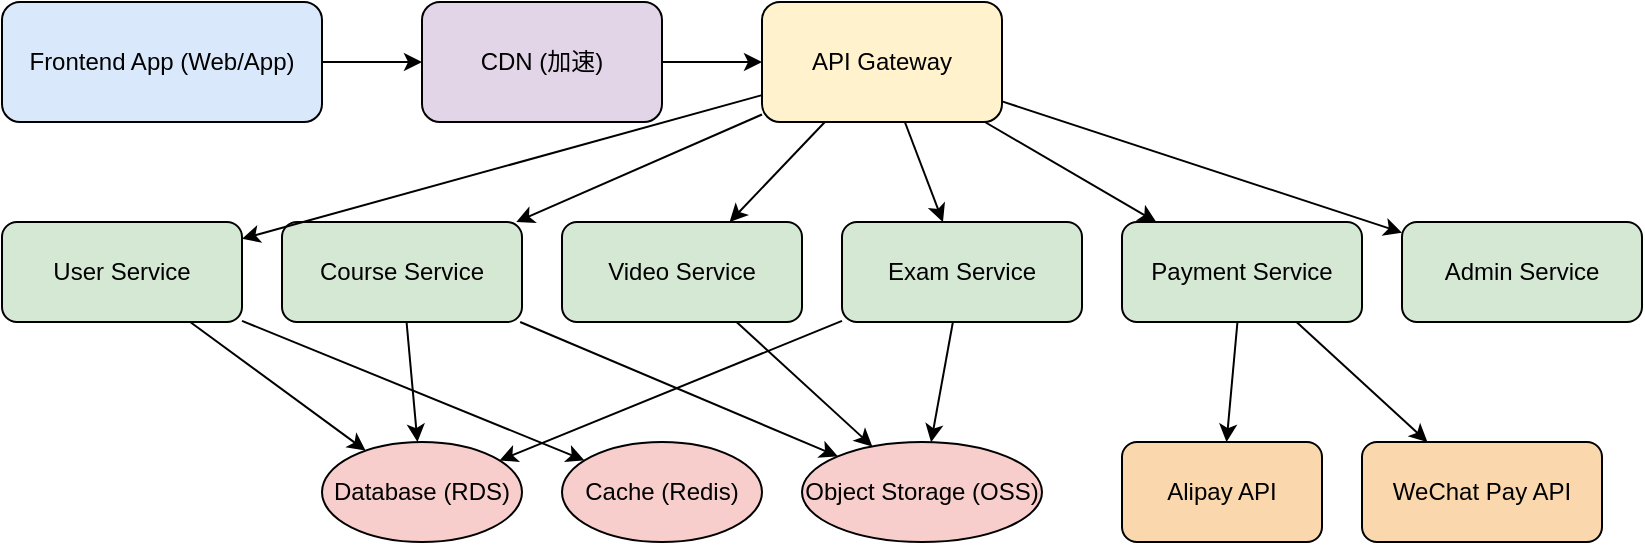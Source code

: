 <mxfile version="26.3.0">
  <diagram name="Online Education UML Diagram" id="xsHZpZ6ClpsOokseEA-k">
    <mxGraphModel dx="894" dy="1033" grid="0" gridSize="10" guides="1" tooltips="1" connect="1" arrows="1" fold="1" page="0" pageScale="1" pageWidth="827" pageHeight="1169" math="0" shadow="0">
      <root>
        <mxCell id="0" />
        <mxCell id="1" parent="0" />
        <mxCell id="zpkDBBYntTiEOSS2pFcB-33" value="Frontend App (Web/App)" style="rounded=1;whiteSpace=wrap;fillColor=#dae8fc;" vertex="1" parent="1">
          <mxGeometry x="50" y="50" width="160" height="60" as="geometry" />
        </mxCell>
        <mxCell id="zpkDBBYntTiEOSS2pFcB-34" value="CDN (加速)" style="rounded=1;whiteSpace=wrap;fillColor=#e1d5e7;" vertex="1" parent="1">
          <mxGeometry x="260" y="50" width="120" height="60" as="geometry" />
        </mxCell>
        <mxCell id="zpkDBBYntTiEOSS2pFcB-35" value="API Gateway" style="rounded=1;whiteSpace=wrap;fillColor=#fff2cc;" vertex="1" parent="1">
          <mxGeometry x="430" y="50" width="120" height="60" as="geometry" />
        </mxCell>
        <mxCell id="zpkDBBYntTiEOSS2pFcB-36" value="User Service" style="rounded=1;whiteSpace=wrap;fillColor=#d5e8d4;" vertex="1" parent="1">
          <mxGeometry x="50" y="160" width="120" height="50" as="geometry" />
        </mxCell>
        <mxCell id="zpkDBBYntTiEOSS2pFcB-37" value="Course Service" style="rounded=1;whiteSpace=wrap;fillColor=#d5e8d4;" vertex="1" parent="1">
          <mxGeometry x="190" y="160" width="120" height="50" as="geometry" />
        </mxCell>
        <mxCell id="zpkDBBYntTiEOSS2pFcB-38" value="Video Service" style="rounded=1;whiteSpace=wrap;fillColor=#d5e8d4;" vertex="1" parent="1">
          <mxGeometry x="330" y="160" width="120" height="50" as="geometry" />
        </mxCell>
        <mxCell id="zpkDBBYntTiEOSS2pFcB-39" value="Exam Service" style="rounded=1;whiteSpace=wrap;fillColor=#d5e8d4;" vertex="1" parent="1">
          <mxGeometry x="470" y="160" width="120" height="50" as="geometry" />
        </mxCell>
        <mxCell id="zpkDBBYntTiEOSS2pFcB-40" value="Payment Service" style="rounded=1;whiteSpace=wrap;fillColor=#d5e8d4;" vertex="1" parent="1">
          <mxGeometry x="610" y="160" width="120" height="50" as="geometry" />
        </mxCell>
        <mxCell id="zpkDBBYntTiEOSS2pFcB-41" value="Admin Service" style="rounded=1;whiteSpace=wrap;fillColor=#d5e8d4;" vertex="1" parent="1">
          <mxGeometry x="750" y="160" width="120" height="50" as="geometry" />
        </mxCell>
        <mxCell id="zpkDBBYntTiEOSS2pFcB-42" value="Database (RDS)" style="ellipse;whiteSpace=wrap;fillColor=#f8cecc;" vertex="1" parent="1">
          <mxGeometry x="210" y="270" width="100" height="50" as="geometry" />
        </mxCell>
        <mxCell id="zpkDBBYntTiEOSS2pFcB-43" value="Cache (Redis)" style="ellipse;whiteSpace=wrap;fillColor=#f8cecc;" vertex="1" parent="1">
          <mxGeometry x="330" y="270" width="100" height="50" as="geometry" />
        </mxCell>
        <mxCell id="zpkDBBYntTiEOSS2pFcB-44" value="Object Storage (OSS)" style="ellipse;whiteSpace=wrap;fillColor=#f8cecc;" vertex="1" parent="1">
          <mxGeometry x="450" y="270" width="120" height="50" as="geometry" />
        </mxCell>
        <mxCell id="zpkDBBYntTiEOSS2pFcB-45" value="Alipay API" style="rounded=1;whiteSpace=wrap;fillColor=#fad7ac;" vertex="1" parent="1">
          <mxGeometry x="610" y="270" width="100" height="50" as="geometry" />
        </mxCell>
        <mxCell id="zpkDBBYntTiEOSS2pFcB-46" value="WeChat Pay API" style="rounded=1;whiteSpace=wrap;fillColor=#fad7ac;" vertex="1" parent="1">
          <mxGeometry x="730" y="270" width="120" height="50" as="geometry" />
        </mxCell>
        <mxCell id="zpkDBBYntTiEOSS2pFcB-47" edge="1" parent="1" source="zpkDBBYntTiEOSS2pFcB-33" target="zpkDBBYntTiEOSS2pFcB-34">
          <mxGeometry relative="1" as="geometry" />
        </mxCell>
        <mxCell id="zpkDBBYntTiEOSS2pFcB-48" edge="1" parent="1" source="zpkDBBYntTiEOSS2pFcB-34" target="zpkDBBYntTiEOSS2pFcB-35">
          <mxGeometry relative="1" as="geometry" />
        </mxCell>
        <mxCell id="zpkDBBYntTiEOSS2pFcB-49" edge="1" parent="1" source="zpkDBBYntTiEOSS2pFcB-35" target="zpkDBBYntTiEOSS2pFcB-36">
          <mxGeometry relative="1" as="geometry" />
        </mxCell>
        <mxCell id="zpkDBBYntTiEOSS2pFcB-50" edge="1" parent="1" source="zpkDBBYntTiEOSS2pFcB-35" target="zpkDBBYntTiEOSS2pFcB-37">
          <mxGeometry relative="1" as="geometry" />
        </mxCell>
        <mxCell id="zpkDBBYntTiEOSS2pFcB-51" edge="1" parent="1" source="zpkDBBYntTiEOSS2pFcB-35" target="zpkDBBYntTiEOSS2pFcB-38">
          <mxGeometry relative="1" as="geometry" />
        </mxCell>
        <mxCell id="zpkDBBYntTiEOSS2pFcB-52" edge="1" parent="1" source="zpkDBBYntTiEOSS2pFcB-35" target="zpkDBBYntTiEOSS2pFcB-39">
          <mxGeometry relative="1" as="geometry" />
        </mxCell>
        <mxCell id="zpkDBBYntTiEOSS2pFcB-53" edge="1" parent="1" source="zpkDBBYntTiEOSS2pFcB-35" target="zpkDBBYntTiEOSS2pFcB-40">
          <mxGeometry relative="1" as="geometry" />
        </mxCell>
        <mxCell id="zpkDBBYntTiEOSS2pFcB-54" edge="1" parent="1" source="zpkDBBYntTiEOSS2pFcB-35" target="zpkDBBYntTiEOSS2pFcB-41">
          <mxGeometry relative="1" as="geometry" />
        </mxCell>
        <mxCell id="zpkDBBYntTiEOSS2pFcB-55" edge="1" parent="1" source="zpkDBBYntTiEOSS2pFcB-36" target="zpkDBBYntTiEOSS2pFcB-42">
          <mxGeometry relative="1" as="geometry" />
        </mxCell>
        <mxCell id="zpkDBBYntTiEOSS2pFcB-56" edge="1" parent="1" source="zpkDBBYntTiEOSS2pFcB-37" target="zpkDBBYntTiEOSS2pFcB-42">
          <mxGeometry relative="1" as="geometry" />
        </mxCell>
        <mxCell id="zpkDBBYntTiEOSS2pFcB-57" edge="1" parent="1" source="zpkDBBYntTiEOSS2pFcB-37" target="zpkDBBYntTiEOSS2pFcB-44">
          <mxGeometry relative="1" as="geometry" />
        </mxCell>
        <mxCell id="zpkDBBYntTiEOSS2pFcB-58" edge="1" parent="1" source="zpkDBBYntTiEOSS2pFcB-38" target="zpkDBBYntTiEOSS2pFcB-44">
          <mxGeometry relative="1" as="geometry" />
        </mxCell>
        <mxCell id="zpkDBBYntTiEOSS2pFcB-59" edge="1" parent="1" source="zpkDBBYntTiEOSS2pFcB-39" target="zpkDBBYntTiEOSS2pFcB-42">
          <mxGeometry relative="1" as="geometry" />
        </mxCell>
        <mxCell id="zpkDBBYntTiEOSS2pFcB-60" edge="1" parent="1" source="zpkDBBYntTiEOSS2pFcB-39" target="zpkDBBYntTiEOSS2pFcB-44">
          <mxGeometry relative="1" as="geometry" />
        </mxCell>
        <mxCell id="zpkDBBYntTiEOSS2pFcB-61" edge="1" parent="1" source="zpkDBBYntTiEOSS2pFcB-40" target="zpkDBBYntTiEOSS2pFcB-45">
          <mxGeometry relative="1" as="geometry" />
        </mxCell>
        <mxCell id="zpkDBBYntTiEOSS2pFcB-62" edge="1" parent="1" source="zpkDBBYntTiEOSS2pFcB-40" target="zpkDBBYntTiEOSS2pFcB-46">
          <mxGeometry relative="1" as="geometry" />
        </mxCell>
        <mxCell id="zpkDBBYntTiEOSS2pFcB-63" edge="1" parent="1" source="zpkDBBYntTiEOSS2pFcB-36" target="zpkDBBYntTiEOSS2pFcB-43">
          <mxGeometry relative="1" as="geometry" />
        </mxCell>
      </root>
    </mxGraphModel>
  </diagram>
</mxfile>
